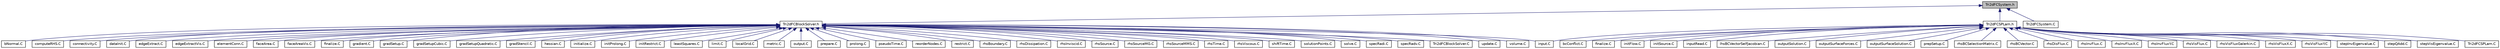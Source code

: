 digraph "Tri2dFCSystem.h"
{
  edge [fontname="Helvetica",fontsize="10",labelfontname="Helvetica",labelfontsize="10"];
  node [fontname="Helvetica",fontsize="10",shape=record];
  Node1 [label="Tri2dFCSystem.h",height=0.2,width=0.4,color="black", fillcolor="grey75", style="filled" fontcolor="black"];
  Node1 -> Node2 [dir="back",color="midnightblue",fontsize="10",style="solid",fontname="Helvetica"];
  Node2 [label="Tri2dFCBlockSolver.h",height=0.2,width=0.4,color="black", fillcolor="white", style="filled",URL="$Tri2dFCBlockSolver_8h.html"];
  Node2 -> Node3 [dir="back",color="midnightblue",fontsize="10",style="solid",fontname="Helvetica"];
  Node3 [label="bNormal.C",height=0.2,width=0.4,color="black", fillcolor="white", style="filled",URL="$bNormal_8C.html"];
  Node2 -> Node4 [dir="back",color="midnightblue",fontsize="10",style="solid",fontname="Helvetica"];
  Node4 [label="computeRHS.C",height=0.2,width=0.4,color="black", fillcolor="white", style="filled",URL="$computeRHS_8C.html"];
  Node2 -> Node5 [dir="back",color="midnightblue",fontsize="10",style="solid",fontname="Helvetica"];
  Node5 [label="connectivity.C",height=0.2,width=0.4,color="black", fillcolor="white", style="filled",URL="$connectivity_8C.html"];
  Node2 -> Node6 [dir="back",color="midnightblue",fontsize="10",style="solid",fontname="Helvetica"];
  Node6 [label="dataInit.C",height=0.2,width=0.4,color="black", fillcolor="white", style="filled",URL="$dataInit_8C.html"];
  Node2 -> Node7 [dir="back",color="midnightblue",fontsize="10",style="solid",fontname="Helvetica"];
  Node7 [label="edgeExtract.C",height=0.2,width=0.4,color="black", fillcolor="white", style="filled",URL="$edgeExtract_8C.html"];
  Node2 -> Node8 [dir="back",color="midnightblue",fontsize="10",style="solid",fontname="Helvetica"];
  Node8 [label="edgeExtractVis.C",height=0.2,width=0.4,color="black", fillcolor="white", style="filled",URL="$edgeExtractVis_8C.html"];
  Node2 -> Node9 [dir="back",color="midnightblue",fontsize="10",style="solid",fontname="Helvetica"];
  Node9 [label="elementConn.C",height=0.2,width=0.4,color="black", fillcolor="white", style="filled",URL="$elementConn_8C.html"];
  Node2 -> Node10 [dir="back",color="midnightblue",fontsize="10",style="solid",fontname="Helvetica"];
  Node10 [label="faceArea.C",height=0.2,width=0.4,color="black", fillcolor="white", style="filled",URL="$faceArea_8C.html"];
  Node2 -> Node11 [dir="back",color="midnightblue",fontsize="10",style="solid",fontname="Helvetica"];
  Node11 [label="faceAreaVis.C",height=0.2,width=0.4,color="black", fillcolor="white", style="filled",URL="$faceAreaVis_8C.html"];
  Node2 -> Node12 [dir="back",color="midnightblue",fontsize="10",style="solid",fontname="Helvetica"];
  Node12 [label="finalize.C",height=0.2,width=0.4,color="black", fillcolor="white", style="filled",URL="$Numerics_2finalize_8C.html"];
  Node2 -> Node13 [dir="back",color="midnightblue",fontsize="10",style="solid",fontname="Helvetica"];
  Node13 [label="gradient.C",height=0.2,width=0.4,color="black", fillcolor="white", style="filled",URL="$gradient_8C.html"];
  Node2 -> Node14 [dir="back",color="midnightblue",fontsize="10",style="solid",fontname="Helvetica"];
  Node14 [label="gradSetup.C",height=0.2,width=0.4,color="black", fillcolor="white", style="filled",URL="$gradSetup_8C.html"];
  Node2 -> Node15 [dir="back",color="midnightblue",fontsize="10",style="solid",fontname="Helvetica"];
  Node15 [label="gradSetupCubic.C",height=0.2,width=0.4,color="black", fillcolor="white", style="filled",URL="$gradSetupCubic_8C.html"];
  Node2 -> Node16 [dir="back",color="midnightblue",fontsize="10",style="solid",fontname="Helvetica"];
  Node16 [label="gradSetupQuadratic.C",height=0.2,width=0.4,color="black", fillcolor="white", style="filled",URL="$gradSetupQuadratic_8C.html"];
  Node2 -> Node17 [dir="back",color="midnightblue",fontsize="10",style="solid",fontname="Helvetica"];
  Node17 [label="gradStencil.C",height=0.2,width=0.4,color="black", fillcolor="white", style="filled",URL="$gradStencil_8C.html"];
  Node2 -> Node18 [dir="back",color="midnightblue",fontsize="10",style="solid",fontname="Helvetica"];
  Node18 [label="hessian.C",height=0.2,width=0.4,color="black", fillcolor="white", style="filled",URL="$hessian_8C.html"];
  Node2 -> Node19 [dir="back",color="midnightblue",fontsize="10",style="solid",fontname="Helvetica"];
  Node19 [label="initialize.C",height=0.2,width=0.4,color="black", fillcolor="white", style="filled",URL="$initialize_8C.html"];
  Node2 -> Node20 [dir="back",color="midnightblue",fontsize="10",style="solid",fontname="Helvetica"];
  Node20 [label="initProlong.C",height=0.2,width=0.4,color="black", fillcolor="white", style="filled",URL="$initProlong_8C.html"];
  Node2 -> Node21 [dir="back",color="midnightblue",fontsize="10",style="solid",fontname="Helvetica"];
  Node21 [label="initRestrict.C",height=0.2,width=0.4,color="black", fillcolor="white", style="filled",URL="$initRestrict_8C.html"];
  Node2 -> Node22 [dir="back",color="midnightblue",fontsize="10",style="solid",fontname="Helvetica"];
  Node22 [label="input.C",height=0.2,width=0.4,color="black", fillcolor="white", style="filled",URL="$input_8C.html"];
  Node2 -> Node23 [dir="back",color="midnightblue",fontsize="10",style="solid",fontname="Helvetica"];
  Node23 [label="leastSquares.C",height=0.2,width=0.4,color="black", fillcolor="white", style="filled",URL="$leastSquares_8C.html"];
  Node2 -> Node24 [dir="back",color="midnightblue",fontsize="10",style="solid",fontname="Helvetica"];
  Node24 [label="limit.C",height=0.2,width=0.4,color="black", fillcolor="white", style="filled",URL="$limit_8C.html"];
  Node2 -> Node25 [dir="back",color="midnightblue",fontsize="10",style="solid",fontname="Helvetica"];
  Node25 [label="localGrid.C",height=0.2,width=0.4,color="black", fillcolor="white", style="filled",URL="$localGrid_8C.html"];
  Node2 -> Node26 [dir="back",color="midnightblue",fontsize="10",style="solid",fontname="Helvetica"];
  Node26 [label="metric.C",height=0.2,width=0.4,color="black", fillcolor="white", style="filled",URL="$metric_8C.html"];
  Node2 -> Node27 [dir="back",color="midnightblue",fontsize="10",style="solid",fontname="Helvetica"];
  Node27 [label="output.C",height=0.2,width=0.4,color="black", fillcolor="white", style="filled",URL="$output_8C.html"];
  Node2 -> Node28 [dir="back",color="midnightblue",fontsize="10",style="solid",fontname="Helvetica"];
  Node28 [label="prepare.C",height=0.2,width=0.4,color="black", fillcolor="white", style="filled",URL="$prepare_8C.html"];
  Node2 -> Node29 [dir="back",color="midnightblue",fontsize="10",style="solid",fontname="Helvetica"];
  Node29 [label="prolong.C",height=0.2,width=0.4,color="black", fillcolor="white", style="filled",URL="$prolong_8C.html"];
  Node2 -> Node30 [dir="back",color="midnightblue",fontsize="10",style="solid",fontname="Helvetica"];
  Node30 [label="pseudoTime.C",height=0.2,width=0.4,color="black", fillcolor="white", style="filled",URL="$pseudoTime_8C.html"];
  Node2 -> Node31 [dir="back",color="midnightblue",fontsize="10",style="solid",fontname="Helvetica"];
  Node31 [label="reorderNodes.C",height=0.2,width=0.4,color="black", fillcolor="white", style="filled",URL="$reorderNodes_8C.html"];
  Node2 -> Node32 [dir="back",color="midnightblue",fontsize="10",style="solid",fontname="Helvetica"];
  Node32 [label="restrict.C",height=0.2,width=0.4,color="black", fillcolor="white", style="filled",URL="$restrict_8C.html"];
  Node2 -> Node33 [dir="back",color="midnightblue",fontsize="10",style="solid",fontname="Helvetica"];
  Node33 [label="rhsBoundary.C",height=0.2,width=0.4,color="black", fillcolor="white", style="filled",URL="$rhsBoundary_8C.html"];
  Node2 -> Node34 [dir="back",color="midnightblue",fontsize="10",style="solid",fontname="Helvetica"];
  Node34 [label="rhsDissipation.C",height=0.2,width=0.4,color="black", fillcolor="white", style="filled",URL="$rhsDissipation_8C.html"];
  Node2 -> Node35 [dir="back",color="midnightblue",fontsize="10",style="solid",fontname="Helvetica"];
  Node35 [label="rhsInviscid.C",height=0.2,width=0.4,color="black", fillcolor="white", style="filled",URL="$rhsInviscid_8C.html"];
  Node2 -> Node36 [dir="back",color="midnightblue",fontsize="10",style="solid",fontname="Helvetica"];
  Node36 [label="rhsSource.C",height=0.2,width=0.4,color="black", fillcolor="white", style="filled",URL="$rhsSource_8C.html"];
  Node2 -> Node37 [dir="back",color="midnightblue",fontsize="10",style="solid",fontname="Helvetica"];
  Node37 [label="rhsSourceMG.C",height=0.2,width=0.4,color="black", fillcolor="white", style="filled",URL="$rhsSourceMG_8C.html"];
  Node2 -> Node38 [dir="back",color="midnightblue",fontsize="10",style="solid",fontname="Helvetica"];
  Node38 [label="rhsSourceMMS.C",height=0.2,width=0.4,color="black", fillcolor="white", style="filled",URL="$rhsSourceMMS_8C.html"];
  Node2 -> Node39 [dir="back",color="midnightblue",fontsize="10",style="solid",fontname="Helvetica"];
  Node39 [label="rhsTime.C",height=0.2,width=0.4,color="black", fillcolor="white", style="filled",URL="$rhsTime_8C.html"];
  Node2 -> Node40 [dir="back",color="midnightblue",fontsize="10",style="solid",fontname="Helvetica"];
  Node40 [label="rhsViscous.C",height=0.2,width=0.4,color="black", fillcolor="white", style="filled",URL="$rhsViscous_8C.html"];
  Node2 -> Node41 [dir="back",color="midnightblue",fontsize="10",style="solid",fontname="Helvetica"];
  Node41 [label="shiftTime.C",height=0.2,width=0.4,color="black", fillcolor="white", style="filled",URL="$shiftTime_8C.html"];
  Node2 -> Node42 [dir="back",color="midnightblue",fontsize="10",style="solid",fontname="Helvetica"];
  Node42 [label="solutionPoints.C",height=0.2,width=0.4,color="black", fillcolor="white", style="filled",URL="$solutionPoints_8C.html"];
  Node2 -> Node43 [dir="back",color="midnightblue",fontsize="10",style="solid",fontname="Helvetica"];
  Node43 [label="solve.C",height=0.2,width=0.4,color="black", fillcolor="white", style="filled",URL="$solve_8C.html"];
  Node2 -> Node44 [dir="back",color="midnightblue",fontsize="10",style="solid",fontname="Helvetica"];
  Node44 [label="specRadi.C",height=0.2,width=0.4,color="black", fillcolor="white", style="filled",URL="$specRadi_8C.html"];
  Node2 -> Node45 [dir="back",color="midnightblue",fontsize="10",style="solid",fontname="Helvetica"];
  Node45 [label="specRadv.C",height=0.2,width=0.4,color="black", fillcolor="white", style="filled",URL="$specRadv_8C.html"];
  Node2 -> Node46 [dir="back",color="midnightblue",fontsize="10",style="solid",fontname="Helvetica"];
  Node46 [label="Tri2dFCBlockSolver.C",height=0.2,width=0.4,color="black", fillcolor="white", style="filled",URL="$Tri2dFCBlockSolver_8C.html"];
  Node2 -> Node47 [dir="back",color="midnightblue",fontsize="10",style="solid",fontname="Helvetica"];
  Node47 [label="update.C",height=0.2,width=0.4,color="black", fillcolor="white", style="filled",URL="$update_8C.html"];
  Node2 -> Node48 [dir="back",color="midnightblue",fontsize="10",style="solid",fontname="Helvetica"];
  Node48 [label="volume.C",height=0.2,width=0.4,color="black", fillcolor="white", style="filled",URL="$volume_8C.html"];
  Node1 -> Node49 [dir="back",color="midnightblue",fontsize="10",style="solid",fontname="Helvetica"];
  Node49 [label="Tri2dFCSPLam.h",height=0.2,width=0.4,color="black", fillcolor="white", style="filled",URL="$Tri2dFCSPLam_8h.html"];
  Node49 -> Node22 [dir="back",color="midnightblue",fontsize="10",style="solid",fontname="Helvetica"];
  Node49 -> Node50 [dir="back",color="midnightblue",fontsize="10",style="solid",fontname="Helvetica"];
  Node50 [label="bcConflict.C",height=0.2,width=0.4,color="black", fillcolor="white", style="filled",URL="$bcConflict_8C.html"];
  Node49 -> Node51 [dir="back",color="midnightblue",fontsize="10",style="solid",fontname="Helvetica"];
  Node51 [label="finalize.C",height=0.2,width=0.4,color="black", fillcolor="white", style="filled",URL="$System_2SPLam_2finalize_8C.html"];
  Node49 -> Node52 [dir="back",color="midnightblue",fontsize="10",style="solid",fontname="Helvetica"];
  Node52 [label="initFlow.C",height=0.2,width=0.4,color="black", fillcolor="white", style="filled",URL="$initFlow_8C.html"];
  Node49 -> Node53 [dir="back",color="midnightblue",fontsize="10",style="solid",fontname="Helvetica"];
  Node53 [label="initSource.C",height=0.2,width=0.4,color="black", fillcolor="white", style="filled",URL="$initSource_8C.html"];
  Node49 -> Node54 [dir="back",color="midnightblue",fontsize="10",style="solid",fontname="Helvetica"];
  Node54 [label="inputRead.C",height=0.2,width=0.4,color="black", fillcolor="white", style="filled",URL="$inputRead_8C.html"];
  Node49 -> Node55 [dir="back",color="midnightblue",fontsize="10",style="solid",fontname="Helvetica"];
  Node55 [label="lhsBCVectorSelfJacobian.C",height=0.2,width=0.4,color="black", fillcolor="white", style="filled",URL="$lhsBCVectorSelfJacobian_8C.html"];
  Node49 -> Node56 [dir="back",color="midnightblue",fontsize="10",style="solid",fontname="Helvetica"];
  Node56 [label="outputSolution.C",height=0.2,width=0.4,color="black", fillcolor="white", style="filled",URL="$outputSolution_8C.html"];
  Node49 -> Node57 [dir="back",color="midnightblue",fontsize="10",style="solid",fontname="Helvetica"];
  Node57 [label="outputSurfaceForces.C",height=0.2,width=0.4,color="black", fillcolor="white", style="filled",URL="$outputSurfaceForces_8C.html"];
  Node49 -> Node58 [dir="back",color="midnightblue",fontsize="10",style="solid",fontname="Helvetica"];
  Node58 [label="outputSurfaceSolution.C",height=0.2,width=0.4,color="black", fillcolor="white", style="filled",URL="$outputSurfaceSolution_8C.html"];
  Node49 -> Node59 [dir="back",color="midnightblue",fontsize="10",style="solid",fontname="Helvetica"];
  Node59 [label="prepSetup.C",height=0.2,width=0.4,color="black", fillcolor="white", style="filled",URL="$prepSetup_8C.html"];
  Node49 -> Node60 [dir="back",color="midnightblue",fontsize="10",style="solid",fontname="Helvetica"];
  Node60 [label="rhsBCSelectionMatrix.C",height=0.2,width=0.4,color="black", fillcolor="white", style="filled",URL="$rhsBCSelectionMatrix_8C.html"];
  Node49 -> Node61 [dir="back",color="midnightblue",fontsize="10",style="solid",fontname="Helvetica"];
  Node61 [label="rhsBCVector.C",height=0.2,width=0.4,color="black", fillcolor="white", style="filled",URL="$rhsBCVector_8C.html"];
  Node49 -> Node62 [dir="back",color="midnightblue",fontsize="10",style="solid",fontname="Helvetica"];
  Node62 [label="rhsDisFlux.C",height=0.2,width=0.4,color="black", fillcolor="white", style="filled",URL="$rhsDisFlux_8C.html"];
  Node49 -> Node63 [dir="back",color="midnightblue",fontsize="10",style="solid",fontname="Helvetica"];
  Node63 [label="rhsInvFlux.C",height=0.2,width=0.4,color="black", fillcolor="white", style="filled",URL="$rhsInvFlux_8C.html"];
  Node49 -> Node64 [dir="back",color="midnightblue",fontsize="10",style="solid",fontname="Helvetica"];
  Node64 [label="rhsInvFluxX.C",height=0.2,width=0.4,color="black", fillcolor="white", style="filled",URL="$rhsInvFluxX_8C.html"];
  Node49 -> Node65 [dir="back",color="midnightblue",fontsize="10",style="solid",fontname="Helvetica"];
  Node65 [label="rhsInvFluxY.C",height=0.2,width=0.4,color="black", fillcolor="white", style="filled",URL="$rhsInvFluxY_8C.html"];
  Node49 -> Node66 [dir="back",color="midnightblue",fontsize="10",style="solid",fontname="Helvetica"];
  Node66 [label="rhsVisFlux.C",height=0.2,width=0.4,color="black", fillcolor="white", style="filled",URL="$rhsVisFlux_8C.html"];
  Node49 -> Node67 [dir="back",color="midnightblue",fontsize="10",style="solid",fontname="Helvetica"];
  Node67 [label="rhsVisFluxGalerkin.C",height=0.2,width=0.4,color="black", fillcolor="white", style="filled",URL="$rhsVisFluxGalerkin_8C.html"];
  Node49 -> Node68 [dir="back",color="midnightblue",fontsize="10",style="solid",fontname="Helvetica"];
  Node68 [label="rhsVisFluxX.C",height=0.2,width=0.4,color="black", fillcolor="white", style="filled",URL="$rhsVisFluxX_8C.html"];
  Node49 -> Node69 [dir="back",color="midnightblue",fontsize="10",style="solid",fontname="Helvetica"];
  Node69 [label="rhsVisFluxY.C",height=0.2,width=0.4,color="black", fillcolor="white", style="filled",URL="$rhsVisFluxY_8C.html"];
  Node49 -> Node70 [dir="back",color="midnightblue",fontsize="10",style="solid",fontname="Helvetica"];
  Node70 [label="stepInvEigenvalue.C",height=0.2,width=0.4,color="black", fillcolor="white", style="filled",URL="$stepInvEigenvalue_8C.html"];
  Node49 -> Node71 [dir="back",color="midnightblue",fontsize="10",style="solid",fontname="Helvetica"];
  Node71 [label="stepQAdd.C",height=0.2,width=0.4,color="black", fillcolor="white", style="filled",URL="$stepQAdd_8C.html"];
  Node49 -> Node72 [dir="back",color="midnightblue",fontsize="10",style="solid",fontname="Helvetica"];
  Node72 [label="stepVisEigenvalue.C",height=0.2,width=0.4,color="black", fillcolor="white", style="filled",URL="$stepVisEigenvalue_8C.html"];
  Node49 -> Node73 [dir="back",color="midnightblue",fontsize="10",style="solid",fontname="Helvetica"];
  Node73 [label="Tri2dFCSPLam.C",height=0.2,width=0.4,color="black", fillcolor="white", style="filled",URL="$Tri2dFCSPLam_8C.html"];
  Node1 -> Node74 [dir="back",color="midnightblue",fontsize="10",style="solid",fontname="Helvetica"];
  Node74 [label="Tri2dFCSystem.C",height=0.2,width=0.4,color="black", fillcolor="white", style="filled",URL="$Tri2dFCSystem_8C.html"];
}
